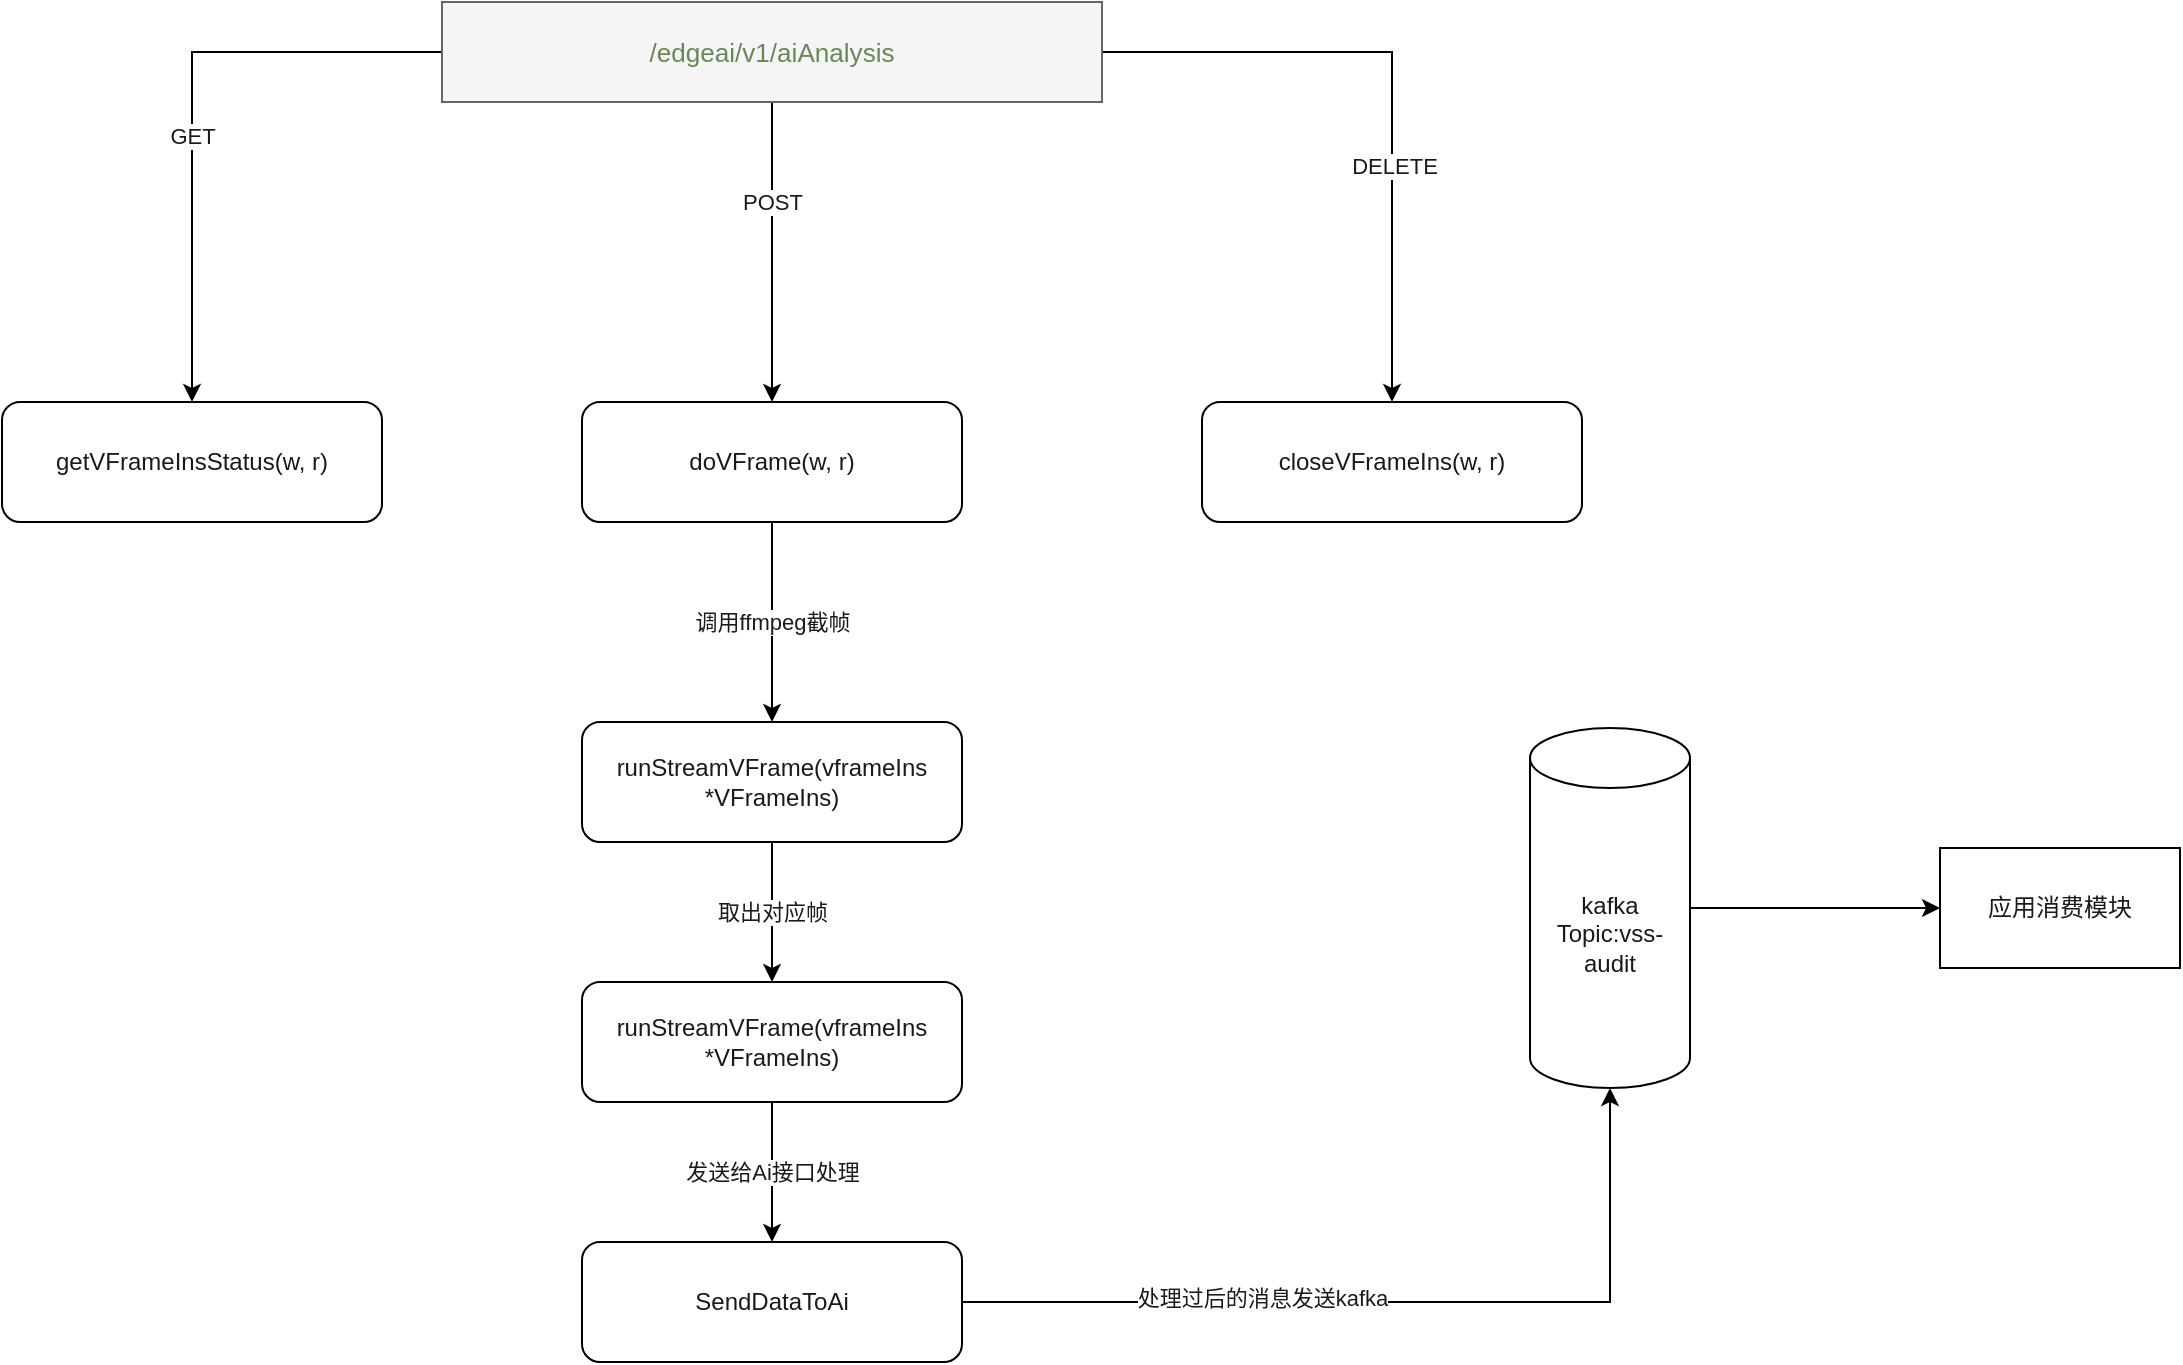 <mxfile version="15.9.6" type="github">
  <diagram id="RscIHtWKj6IY3PeKilFn" name="Page-1">
    <mxGraphModel dx="1214" dy="731" grid="0" gridSize="10" guides="1" tooltips="1" connect="1" arrows="1" fold="1" page="0" pageScale="1" pageWidth="827" pageHeight="1169" background="#FFFFFF" math="0" shadow="0">
      <root>
        <mxCell id="0" />
        <mxCell id="1" parent="0" />
        <mxCell id="5OAfbn5u2GLFjaEY1HEU-7" style="edgeStyle=orthogonalEdgeStyle;rounded=0;orthogonalLoop=1;jettySize=auto;html=1;exitX=0;exitY=0.5;exitDx=0;exitDy=0;entryX=0.5;entryY=0;entryDx=0;entryDy=0;fontColor=#FFFFFF;" edge="1" parent="1" source="5OAfbn5u2GLFjaEY1HEU-1" target="5OAfbn5u2GLFjaEY1HEU-3">
          <mxGeometry relative="1" as="geometry" />
        </mxCell>
        <mxCell id="5OAfbn5u2GLFjaEY1HEU-8" value="GET" style="edgeLabel;html=1;align=center;verticalAlign=middle;resizable=0;points=[];fontColor=#1A1A1A;" vertex="1" connectable="0" parent="5OAfbn5u2GLFjaEY1HEU-7">
          <mxGeometry x="0.114" relative="1" as="geometry">
            <mxPoint as="offset" />
          </mxGeometry>
        </mxCell>
        <mxCell id="5OAfbn5u2GLFjaEY1HEU-11" style="edgeStyle=orthogonalEdgeStyle;rounded=0;orthogonalLoop=1;jettySize=auto;html=1;exitX=0.5;exitY=1;exitDx=0;exitDy=0;fontColor=#1A1A1A;" edge="1" parent="1" source="5OAfbn5u2GLFjaEY1HEU-1" target="5OAfbn5u2GLFjaEY1HEU-9">
          <mxGeometry relative="1" as="geometry" />
        </mxCell>
        <mxCell id="5OAfbn5u2GLFjaEY1HEU-13" value="POST" style="edgeLabel;html=1;align=center;verticalAlign=middle;resizable=0;points=[];fontColor=#1A1A1A;" vertex="1" connectable="0" parent="5OAfbn5u2GLFjaEY1HEU-11">
          <mxGeometry x="-0.331" relative="1" as="geometry">
            <mxPoint as="offset" />
          </mxGeometry>
        </mxCell>
        <mxCell id="5OAfbn5u2GLFjaEY1HEU-12" style="edgeStyle=orthogonalEdgeStyle;rounded=0;orthogonalLoop=1;jettySize=auto;html=1;fontColor=#1A1A1A;" edge="1" parent="1" source="5OAfbn5u2GLFjaEY1HEU-1" target="5OAfbn5u2GLFjaEY1HEU-10">
          <mxGeometry relative="1" as="geometry" />
        </mxCell>
        <mxCell id="5OAfbn5u2GLFjaEY1HEU-14" value="DELETE" style="edgeLabel;html=1;align=center;verticalAlign=middle;resizable=0;points=[];fontColor=#1A1A1A;" vertex="1" connectable="0" parent="5OAfbn5u2GLFjaEY1HEU-12">
          <mxGeometry x="0.259" y="1" relative="1" as="geometry">
            <mxPoint as="offset" />
          </mxGeometry>
        </mxCell>
        <mxCell id="5OAfbn5u2GLFjaEY1HEU-1" value="&lt;font color=&quot;#6a8759&quot;&gt;&lt;span style=&quot;font-size: 13.067px&quot;&gt;/edgeai/v1/aiAnalysis&lt;/span&gt;&lt;/font&gt;" style="rounded=0;whiteSpace=wrap;html=1;fillColor=#f5f5f5;strokeColor=#666666;fontColor=#333333;" vertex="1" parent="1">
          <mxGeometry x="230" y="40" width="330" height="50" as="geometry" />
        </mxCell>
        <mxCell id="5OAfbn5u2GLFjaEY1HEU-3" value="&lt;font color=&quot;#1a1a1a&quot;&gt;getVFrameInsStatus(w, r)&lt;/font&gt;" style="rounded=1;whiteSpace=wrap;html=1;fontColor=#FFFFFF;" vertex="1" parent="1">
          <mxGeometry x="10" y="240" width="190" height="60" as="geometry" />
        </mxCell>
        <mxCell id="5OAfbn5u2GLFjaEY1HEU-20" value="调用ffmpeg截帧" style="edgeStyle=orthogonalEdgeStyle;rounded=0;orthogonalLoop=1;jettySize=auto;html=1;exitX=0.5;exitY=1;exitDx=0;exitDy=0;entryX=0.5;entryY=0;entryDx=0;entryDy=0;fontColor=#1A1A1A;" edge="1" parent="1" source="5OAfbn5u2GLFjaEY1HEU-9" target="5OAfbn5u2GLFjaEY1HEU-16">
          <mxGeometry relative="1" as="geometry">
            <Array as="points">
              <mxPoint x="395" y="350" />
              <mxPoint x="395" y="350" />
            </Array>
          </mxGeometry>
        </mxCell>
        <mxCell id="5OAfbn5u2GLFjaEY1HEU-9" value="&lt;font color=&quot;#1a1a1a&quot;&gt;doVFrame(w, r)&lt;/font&gt;" style="rounded=1;whiteSpace=wrap;html=1;fontColor=#FFFFFF;" vertex="1" parent="1">
          <mxGeometry x="300" y="240" width="190" height="60" as="geometry" />
        </mxCell>
        <mxCell id="5OAfbn5u2GLFjaEY1HEU-10" value="&lt;font color=&quot;#1a1a1a&quot;&gt;closeVFrameIns(w, r)&lt;/font&gt;" style="rounded=1;whiteSpace=wrap;html=1;fontColor=#FFFFFF;" vertex="1" parent="1">
          <mxGeometry x="610" y="240" width="190" height="60" as="geometry" />
        </mxCell>
        <mxCell id="5OAfbn5u2GLFjaEY1HEU-19" value="取出对应帧" style="edgeStyle=orthogonalEdgeStyle;rounded=0;orthogonalLoop=1;jettySize=auto;html=1;exitX=0.5;exitY=1;exitDx=0;exitDy=0;entryX=0.5;entryY=0;entryDx=0;entryDy=0;fontColor=#1A1A1A;" edge="1" parent="1" source="5OAfbn5u2GLFjaEY1HEU-16" target="5OAfbn5u2GLFjaEY1HEU-18">
          <mxGeometry relative="1" as="geometry" />
        </mxCell>
        <mxCell id="5OAfbn5u2GLFjaEY1HEU-16" value="&lt;font color=&quot;#1a1a1a&quot;&gt;runStreamVFrame(vframeIns *VFrameIns)&lt;/font&gt;" style="rounded=1;whiteSpace=wrap;html=1;fontColor=#FFFFFF;" vertex="1" parent="1">
          <mxGeometry x="300" y="400" width="190" height="60" as="geometry" />
        </mxCell>
        <mxCell id="5OAfbn5u2GLFjaEY1HEU-22" value="发送给Ai接口处理" style="edgeStyle=orthogonalEdgeStyle;rounded=0;orthogonalLoop=1;jettySize=auto;html=1;exitX=0.5;exitY=1;exitDx=0;exitDy=0;entryX=0.5;entryY=0;entryDx=0;entryDy=0;fontColor=#1A1A1A;" edge="1" parent="1" source="5OAfbn5u2GLFjaEY1HEU-18" target="5OAfbn5u2GLFjaEY1HEU-21">
          <mxGeometry relative="1" as="geometry" />
        </mxCell>
        <mxCell id="5OAfbn5u2GLFjaEY1HEU-18" value="&lt;font color=&quot;#1a1a1a&quot;&gt;runStreamVFrame(vframeIns *VFrameIns)&lt;/font&gt;" style="rounded=1;whiteSpace=wrap;html=1;fontColor=#FFFFFF;" vertex="1" parent="1">
          <mxGeometry x="300" y="530" width="190" height="60" as="geometry" />
        </mxCell>
        <mxCell id="5OAfbn5u2GLFjaEY1HEU-24" style="edgeStyle=orthogonalEdgeStyle;rounded=0;orthogonalLoop=1;jettySize=auto;html=1;fontColor=#1A1A1A;entryX=0.5;entryY=1;entryDx=0;entryDy=0;entryPerimeter=0;" edge="1" parent="1" source="5OAfbn5u2GLFjaEY1HEU-21" target="5OAfbn5u2GLFjaEY1HEU-23">
          <mxGeometry relative="1" as="geometry">
            <mxPoint x="660" y="650" as="targetPoint" />
          </mxGeometry>
        </mxCell>
        <mxCell id="5OAfbn5u2GLFjaEY1HEU-25" value="处理过后的消息发送kafka" style="edgeLabel;html=1;align=center;verticalAlign=middle;resizable=0;points=[];fontColor=#1A1A1A;" vertex="1" connectable="0" parent="5OAfbn5u2GLFjaEY1HEU-24">
          <mxGeometry x="-0.303" y="2" relative="1" as="geometry">
            <mxPoint as="offset" />
          </mxGeometry>
        </mxCell>
        <mxCell id="5OAfbn5u2GLFjaEY1HEU-21" value="&lt;font color=&quot;#1a1a1a&quot;&gt;SendDataToAi&lt;/font&gt;" style="rounded=1;whiteSpace=wrap;html=1;fontColor=#FFFFFF;" vertex="1" parent="1">
          <mxGeometry x="300" y="660" width="190" height="60" as="geometry" />
        </mxCell>
        <mxCell id="5OAfbn5u2GLFjaEY1HEU-29" style="edgeStyle=orthogonalEdgeStyle;rounded=0;orthogonalLoop=1;jettySize=auto;html=1;exitX=1;exitY=0.5;exitDx=0;exitDy=0;exitPerimeter=0;entryX=0;entryY=0.5;entryDx=0;entryDy=0;fontColor=#1A1A1A;" edge="1" parent="1" source="5OAfbn5u2GLFjaEY1HEU-23" target="5OAfbn5u2GLFjaEY1HEU-26">
          <mxGeometry relative="1" as="geometry" />
        </mxCell>
        <mxCell id="5OAfbn5u2GLFjaEY1HEU-23" value="kafka&lt;br&gt;Topic:vss-audit" style="shape=cylinder3;whiteSpace=wrap;html=1;boundedLbl=1;backgroundOutline=1;size=15;fontColor=#1A1A1A;" vertex="1" parent="1">
          <mxGeometry x="774" y="403" width="80" height="180" as="geometry" />
        </mxCell>
        <mxCell id="5OAfbn5u2GLFjaEY1HEU-26" value="应用消费模块" style="rounded=0;whiteSpace=wrap;html=1;fontColor=#1A1A1A;" vertex="1" parent="1">
          <mxGeometry x="979" y="463" width="120" height="60" as="geometry" />
        </mxCell>
      </root>
    </mxGraphModel>
  </diagram>
</mxfile>
